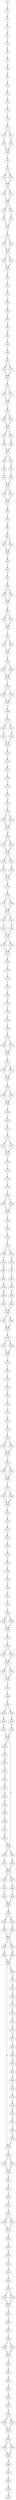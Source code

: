 strict digraph  {
	S0 -> S1 [ label = C ];
	S1 -> S2 [ label = G ];
	S2 -> S3 [ label = C ];
	S3 -> S4 [ label = C ];
	S4 -> S5 [ label = T ];
	S5 -> S6 [ label = C ];
	S6 -> S7 [ label = C ];
	S7 -> S8 [ label = G ];
	S8 -> S9 [ label = C ];
	S9 -> S10 [ label = C ];
	S10 -> S11 [ label = C ];
	S11 -> S12 [ label = G ];
	S12 -> S13 [ label = C ];
	S13 -> S14 [ label = C ];
	S14 -> S15 [ label = A ];
	S15 -> S16 [ label = C ];
	S15 -> S17 [ label = T ];
	S16 -> S18 [ label = C ];
	S17 -> S19 [ label = G ];
	S18 -> S20 [ label = C ];
	S19 -> S20 [ label = C ];
	S20 -> S21 [ label = T ];
	S21 -> S22 [ label = G ];
	S22 -> S23 [ label = C ];
	S22 -> S24 [ label = A ];
	S23 -> S25 [ label = C ];
	S24 -> S25 [ label = C ];
	S25 -> S26 [ label = C ];
	S25 -> S27 [ label = A ];
	S26 -> S28 [ label = A ];
	S27 -> S28 [ label = A ];
	S28 -> S29 [ label = A ];
	S28 -> S30 [ label = C ];
	S29 -> S31 [ label = C ];
	S30 -> S32 [ label = G ];
	S31 -> S33 [ label = T ];
	S32 -> S33 [ label = T ];
	S33 -> S34 [ label = C ];
	S34 -> S35 [ label = C ];
	S34 -> S36 [ label = A ];
	S35 -> S37 [ label = A ];
	S36 -> S37 [ label = A ];
	S37 -> S38 [ label = T ];
	S37 -> S39 [ label = C ];
	S38 -> S40 [ label = C ];
	S39 -> S40 [ label = C ];
	S40 -> S41 [ label = T ];
	S41 -> S42 [ label = C ];
	S42 -> S43 [ label = C ];
	S43 -> S44 [ label = A ];
	S44 -> S45 [ label = G ];
	S45 -> S46 [ label = C ];
	S46 -> S47 [ label = G ];
	S47 -> S48 [ label = G ];
	S48 -> S49 [ label = C ];
	S49 -> S50 [ label = T ];
	S50 -> S51 [ label = C ];
	S51 -> S52 [ label = G ];
	S51 -> S53 [ label = T ];
	S52 -> S54 [ label = G ];
	S53 -> S54 [ label = G ];
	S54 -> S55 [ label = A ];
	S55 -> S56 [ label = C ];
	S55 -> S57 [ label = T ];
	S56 -> S58 [ label = G ];
	S57 -> S58 [ label = G ];
	S58 -> S59 [ label = A ];
	S59 -> S60 [ label = G ];
	S59 -> S61 [ label = A ];
	S60 -> S62 [ label = C ];
	S61 -> S62 [ label = C ];
	S62 -> S63 [ label = C ];
	S62 -> S64 [ label = T ];
	S63 -> S65 [ label = C ];
	S64 -> S66 [ label = G ];
	S65 -> S67 [ label = A ];
	S66 -> S67 [ label = A ];
	S67 -> S68 [ label = T ];
	S67 -> S69 [ label = C ];
	S68 -> S70 [ label = C ];
	S69 -> S71 [ label = G ];
	S70 -> S72 [ label = C ];
	S71 -> S73 [ label = A ];
	S72 -> S74 [ label = G ];
	S73 -> S74 [ label = G ];
	S74 -> S75 [ label = C ];
	S74 -> S76 [ label = A ];
	S75 -> S77 [ label = A ];
	S76 -> S77 [ label = A ];
	S77 -> S78 [ label = G ];
	S78 -> S79 [ label = G ];
	S79 -> S80 [ label = G ];
	S80 -> S81 [ label = A ];
	S81 -> S82 [ label = G ];
	S81 -> S83 [ label = A ];
	S82 -> S84 [ label = A ];
	S83 -> S84 [ label = A ];
	S84 -> S85 [ label = A ];
	S85 -> S86 [ label = C ];
	S86 -> S87 [ label = A ];
	S87 -> S88 [ label = A ];
	S88 -> S89 [ label = G ];
	S88 -> S90 [ label = A ];
	S89 -> S91 [ label = A ];
	S90 -> S91 [ label = A ];
	S91 -> S92 [ label = C ];
	S92 -> S93 [ label = C ];
	S92 -> S94 [ label = T ];
	S93 -> S95 [ label = C ];
	S94 -> S95 [ label = C ];
	S95 -> S96 [ label = C ];
	S96 -> S97 [ label = G ];
	S96 -> S98 [ label = C ];
	S97 -> S99 [ label = C ];
	S98 -> S99 [ label = C ];
	S99 -> S100 [ label = C ];
	S100 -> S101 [ label = C ];
	S100 -> S102 [ label = T ];
	S101 -> S103 [ label = C ];
	S102 -> S103 [ label = C ];
	S103 -> S104 [ label = C ];
	S104 -> S105 [ label = C ];
	S104 -> S106 [ label = T ];
	S105 -> S107 [ label = T ];
	S106 -> S107 [ label = T ];
	S107 -> S108 [ label = A ];
	S108 -> S109 [ label = C ];
	S109 -> S110 [ label = A ];
	S109 -> S111 [ label = C ];
	S110 -> S112 [ label = G ];
	S111 -> S113 [ label = A ];
	S112 -> S114 [ label = C ];
	S113 -> S114 [ label = C ];
	S114 -> S115 [ label = G ];
	S115 -> S116 [ label = T ];
	S116 -> S117 [ label = G ];
	S117 -> S118 [ label = T ];
	S118 -> S119 [ label = A ];
	S119 -> S120 [ label = C ];
	S120 -> S121 [ label = G ];
	S121 -> S122 [ label = A ];
	S122 -> S123 [ label = G ];
	S122 -> S124 [ label = A ];
	S123 -> S125 [ label = C ];
	S124 -> S125 [ label = C ];
	S125 -> S126 [ label = G ];
	S126 -> S127 [ label = G ];
	S126 -> S128 [ label = A ];
	S127 -> S129 [ label = A ];
	S128 -> S129 [ label = A ];
	S129 -> S130 [ label = A ];
	S129 -> S131 [ label = C ];
	S130 -> S132 [ label = C ];
	S131 -> S133 [ label = A ];
	S132 -> S134 [ label = A ];
	S133 -> S134 [ label = A ];
	S134 -> S135 [ label = A ];
	S135 -> S136 [ label = C ];
	S136 -> S137 [ label = C ];
	S136 -> S138 [ label = T ];
	S137 -> S139 [ label = C ];
	S138 -> S139 [ label = C ];
	S139 -> S140 [ label = G ];
	S139 -> S141 [ label = C ];
	S140 -> S142 [ label = C ];
	S141 -> S143 [ label = A ];
	S142 -> S144 [ label = G ];
	S143 -> S144 [ label = G ];
	S144 -> S145 [ label = C ];
	S144 -> S146 [ label = G ];
	S145 -> S147 [ label = C ];
	S146 -> S147 [ label = C ];
	S147 -> S148 [ label = G ];
	S148 -> S149 [ label = G ];
	S149 -> S150 [ label = C ];
	S150 -> S151 [ label = C ];
	S151 -> S152 [ label = C ];
	S152 -> S153 [ label = G ];
	S153 -> S154 [ label = T ];
	S154 -> S155 [ label = G ];
	S155 -> S156 [ label = C ];
	S156 -> S157 [ label = C ];
	S157 -> S158 [ label = G ];
	S157 -> S159 [ label = T ];
	S158 -> S160 [ label = C ];
	S159 -> S160 [ label = C ];
	S160 -> S161 [ label = T ];
	S161 -> S162 [ label = G ];
	S161 -> S163 [ label = A ];
	S162 -> S164 [ label = C ];
	S163 -> S164 [ label = C ];
	S164 -> S165 [ label = C ];
	S165 -> S166 [ label = C ];
	S165 -> S167 [ label = T ];
	S166 -> S168 [ label = C ];
	S167 -> S168 [ label = C ];
	S168 -> S169 [ label = A ];
	S169 -> S170 [ label = C ];
	S170 -> S171 [ label = A ];
	S171 -> S172 [ label = G ];
	S172 -> S173 [ label = C ];
	S172 -> S174 [ label = T ];
	S173 -> S175 [ label = C ];
	S174 -> S175 [ label = C ];
	S175 -> S176 [ label = T ];
	S176 -> S177 [ label = C ];
	S177 -> S178 [ label = T ];
	S178 -> S179 [ label = C ];
	S179 -> S180 [ label = C ];
	S180 -> S181 [ label = A ];
	S180 -> S182 [ label = G ];
	S181 -> S183 [ label = T ];
	S182 -> S183 [ label = T ];
	S183 -> S184 [ label = C ];
	S184 -> S185 [ label = C ];
	S185 -> S186 [ label = C ];
	S186 -> S187 [ label = C ];
	S187 -> S188 [ label = C ];
	S187 -> S189 [ label = G ];
	S188 -> S190 [ label = C ];
	S189 -> S191 [ label = T ];
	S190 -> S192 [ label = G ];
	S191 -> S193 [ label = C ];
	S192 -> S194 [ label = C ];
	S193 -> S195 [ label = A ];
	S194 -> S196 [ label = A ];
	S195 -> S197 [ label = G ];
	S196 -> S198 [ label = G ];
	S197 -> S199 [ label = C ];
	S198 -> S200 [ label = A ];
	S199 -> S201 [ label = T ];
	S200 -> S202 [ label = C ];
	S201 -> S202 [ label = C ];
	S202 -> S203 [ label = G ];
	S202 -> S204 [ label = A ];
	S203 -> S205 [ label = G ];
	S204 -> S205 [ label = G ];
	S205 -> S206 [ label = A ];
	S206 -> S207 [ label = G ];
	S206 -> S208 [ label = C ];
	S207 -> S209 [ label = C ];
	S208 -> S209 [ label = C ];
	S209 -> S210 [ label = C ];
	S210 -> S211 [ label = C ];
	S211 -> S212 [ label = C ];
	S212 -> S213 [ label = C ];
	S213 -> S214 [ label = G ];
	S214 -> S215 [ label = G ];
	S215 -> S216 [ label = C ];
	S216 -> S217 [ label = C ];
	S217 -> S218 [ label = C ];
	S218 -> S219 [ label = T ];
	S219 -> S220 [ label = G ];
	S219 -> S221 [ label = C ];
	S220 -> S222 [ label = C ];
	S221 -> S222 [ label = C ];
	S222 -> S223 [ label = C ];
	S223 -> S224 [ label = G ];
	S223 -> S225 [ label = T ];
	S224 -> S226 [ label = C ];
	S225 -> S226 [ label = C ];
	S226 -> S227 [ label = C ];
	S227 -> S228 [ label = C ];
	S227 -> S229 [ label = G ];
	S228 -> S230 [ label = A ];
	S229 -> S230 [ label = A ];
	S230 -> S231 [ label = A ];
	S231 -> S232 [ label = A ];
	S232 -> S233 [ label = C ];
	S233 -> S234 [ label = C ];
	S234 -> S235 [ label = C ];
	S235 -> S236 [ label = C ];
	S236 -> S237 [ label = A ];
	S237 -> S238 [ label = C ];
	S238 -> S239 [ label = C ];
	S239 -> S240 [ label = A ];
	S240 -> S241 [ label = G ];
	S241 -> S242 [ label = C ];
	S242 -> S243 [ label = T ];
	S243 -> S244 [ label = G ];
	S243 -> S245 [ label = C ];
	S244 -> S246 [ label = C ];
	S245 -> S246 [ label = C ];
	S246 -> S247 [ label = G ];
	S247 -> S248 [ label = C ];
	S248 -> S249 [ label = A ];
	S248 -> S250 [ label = T ];
	S249 -> S251 [ label = C ];
	S250 -> S251 [ label = C ];
	S251 -> S252 [ label = G ];
	S251 -> S253 [ label = C ];
	S252 -> S254 [ label = G ];
	S253 -> S254 [ label = G ];
	S254 -> S255 [ label = G ];
	S255 -> S256 [ label = C ];
	S256 -> S257 [ label = A ];
	S257 -> S258 [ label = G ];
	S257 -> S259 [ label = A ];
	S258 -> S260 [ label = C ];
	S259 -> S261 [ label = A ];
	S260 -> S262 [ label = A ];
	S261 -> S263 [ label = C ];
	S262 -> S264 [ label = T ];
	S263 -> S264 [ label = T ];
	S264 -> S265 [ label = G ];
	S264 -> S266 [ label = G ];
	S265 -> S267 [ label = A ];
	S266 -> S268 [ label = A ];
	S266 -> S269 [ label = G ];
	S267 -> S270 [ label = A ];
	S268 -> S271 [ label = C ];
	S269 -> S272 [ label = A ];
	S270 -> S273 [ label = G ];
	S271 -> S274 [ label = C ];
	S272 -> S274 [ label = C ];
	S273 -> S275 [ label = C ];
	S274 -> S276 [ label = T ];
	S274 -> S277 [ label = A ];
	S275 -> S278 [ label = T ];
	S276 -> S279 [ label = C ];
	S277 -> S280 [ label = G ];
	S278 -> S281 [ label = G ];
	S279 -> S282 [ label = G ];
	S280 -> S283 [ label = T ];
	S281 -> S284 [ label = G ];
	S282 -> S285 [ label = G ];
	S283 -> S285 [ label = G ];
	S284 -> S286 [ label = A ];
	S285 -> S287 [ label = A ];
	S286 -> S288 [ label = G ];
	S287 -> S289 [ label = C ];
	S287 -> S290 [ label = G ];
	S288 -> S291 [ label = G ];
	S289 -> S292 [ label = C ];
	S290 -> S293 [ label = G ];
	S291 -> S294 [ label = G ];
	S292 -> S295 [ label = C ];
	S293 -> S295 [ label = C ];
	S294 -> S266 [ label = G ];
	S295 -> S296 [ label = T ];
	S295 -> S297 [ label = C ];
	S296 -> S298 [ label = C ];
	S297 -> S299 [ label = A ];
	S298 -> S300 [ label = G ];
	S299 -> S300 [ label = G ];
	S300 -> S301 [ label = G ];
	S300 -> S302 [ label = G ];
	S301 -> S303 [ label = G ];
	S302 -> S304 [ label = C ];
	S303 -> S305 [ label = C ];
	S303 -> S306 [ label = G ];
	S304 -> S307 [ label = G ];
	S305 -> S308 [ label = C ];
	S306 -> S308 [ label = C ];
	S307 -> S309 [ label = A ];
	S308 -> S310 [ label = C ];
	S309 -> S311 [ label = G ];
	S310 -> S312 [ label = C ];
	S311 -> S313 [ label = T ];
	S312 -> S314 [ label = C ];
	S313 -> S315 [ label = G ];
	S314 -> S316 [ label = A ];
	S315 -> S317 [ label = A ];
	S316 -> S318 [ label = G ];
	S317 -> S319 [ label = G ];
	S318 -> S320 [ label = A ];
	S318 -> S321 [ label = G ];
	S319 -> S322 [ label = C ];
	S320 -> S323 [ label = C ];
	S321 -> S323 [ label = C ];
	S322 -> S324 [ label = A ];
	S323 -> S325 [ label = C ];
	S324 -> S326 [ label = A ];
	S325 -> S327 [ label = C ];
	S326 -> S328 [ label = C ];
	S327 -> S329 [ label = A ];
	S328 -> S330 [ label = G ];
	S329 -> S331 [ label = G ];
	S330 -> S332 [ label = C ];
	S331 -> S333 [ label = G ];
	S332 -> S334 [ label = T ];
	S333 -> S335 [ label = C ];
	S334 -> S336 [ label = G ];
	S335 -> S337 [ label = C ];
	S336 -> S338 [ label = A ];
	S337 -> S339 [ label = C ];
	S337 -> S340 [ label = T ];
	S338 -> S341 [ label = G ];
	S339 -> S342 [ label = C ];
	S340 -> S342 [ label = C ];
	S341 -> S343 [ label = C ];
	S342 -> S344 [ label = T ];
	S343 -> S345 [ label = A ];
	S344 -> S346 [ label = G ];
	S345 -> S301 [ label = G ];
	S346 -> S347 [ label = C ];
	S347 -> S348 [ label = C ];
	S348 -> S349 [ label = C ];
	S348 -> S350 [ label = T ];
	S349 -> S351 [ label = A ];
	S350 -> S351 [ label = A ];
	S351 -> S352 [ label = G ];
	S352 -> S353 [ label = G ];
	S353 -> S354 [ label = A ];
	S354 -> S355 [ label = A ];
	S355 -> S356 [ label = A ];
	S356 -> S357 [ label = G ];
	S357 -> S358 [ label = T ];
	S358 -> S359 [ label = G ];
	S358 -> S360 [ label = A ];
	S359 -> S361 [ label = T ];
	S360 -> S361 [ label = T ];
	S361 -> S362 [ label = C ];
	S362 -> S363 [ label = C ];
	S362 -> S364 [ label = T ];
	S363 -> S365 [ label = C ];
	S364 -> S365 [ label = C ];
	S365 -> S366 [ label = A ];
	S366 -> S367 [ label = G ];
	S367 -> S368 [ label = C ];
	S368 -> S369 [ label = T ];
	S369 -> S370 [ label = A ];
}
